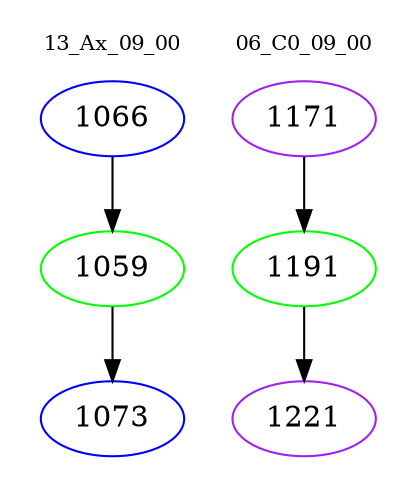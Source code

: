 digraph{
subgraph cluster_0 {
color = white
label = "13_Ax_09_00";
fontsize=10;
T0_1066 [label="1066", color="blue"]
T0_1066 -> T0_1059 [color="black"]
T0_1059 [label="1059", color="green"]
T0_1059 -> T0_1073 [color="black"]
T0_1073 [label="1073", color="blue"]
}
subgraph cluster_1 {
color = white
label = "06_C0_09_00";
fontsize=10;
T1_1171 [label="1171", color="purple"]
T1_1171 -> T1_1191 [color="black"]
T1_1191 [label="1191", color="green"]
T1_1191 -> T1_1221 [color="black"]
T1_1221 [label="1221", color="purple"]
}
}
